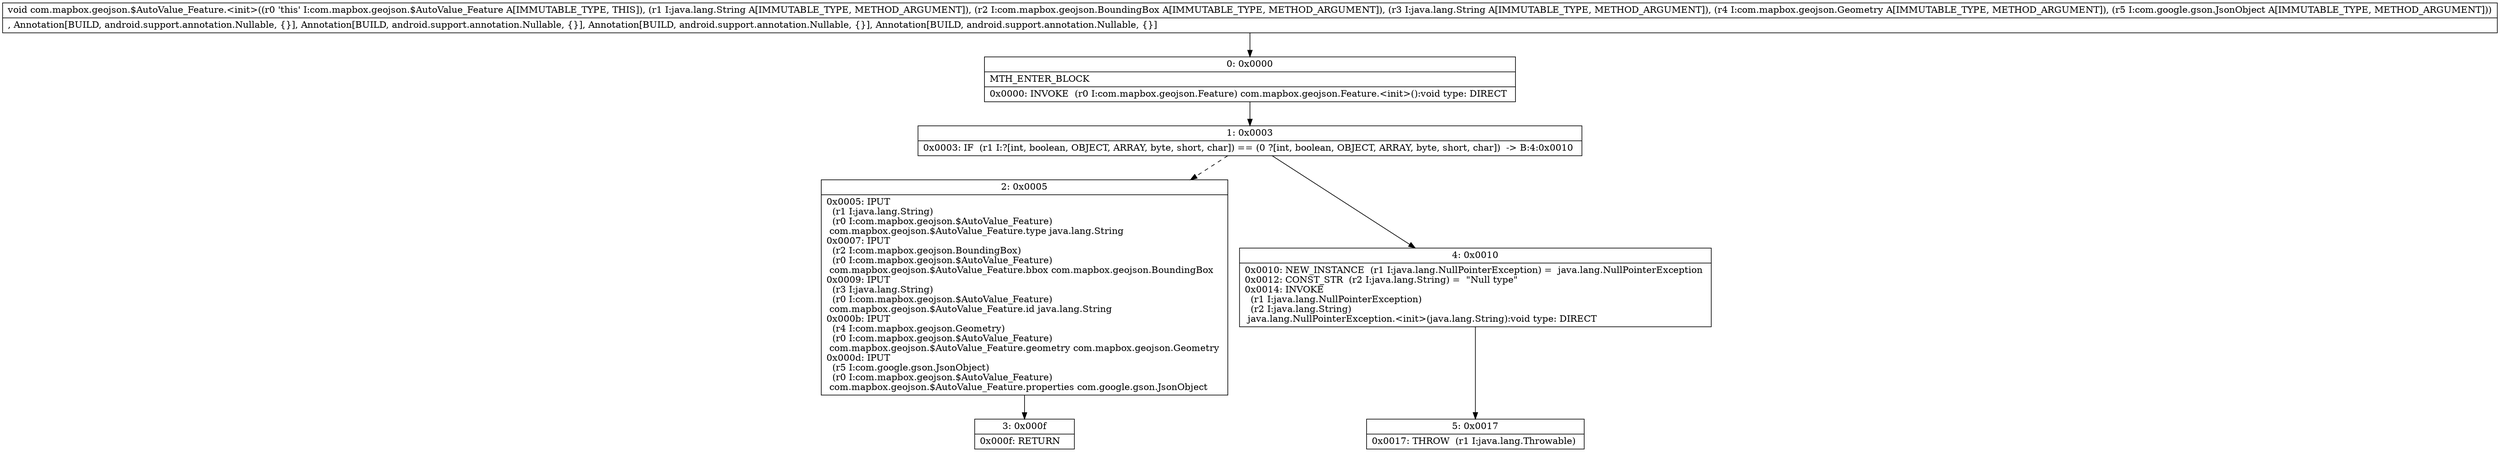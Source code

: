 digraph "CFG forcom.mapbox.geojson.$AutoValue_Feature.\<init\>(Ljava\/lang\/String;Lcom\/mapbox\/geojson\/BoundingBox;Ljava\/lang\/String;Lcom\/mapbox\/geojson\/Geometry;Lcom\/google\/gson\/JsonObject;)V" {
Node_0 [shape=record,label="{0\:\ 0x0000|MTH_ENTER_BLOCK\l|0x0000: INVOKE  (r0 I:com.mapbox.geojson.Feature) com.mapbox.geojson.Feature.\<init\>():void type: DIRECT \l}"];
Node_1 [shape=record,label="{1\:\ 0x0003|0x0003: IF  (r1 I:?[int, boolean, OBJECT, ARRAY, byte, short, char]) == (0 ?[int, boolean, OBJECT, ARRAY, byte, short, char])  \-\> B:4:0x0010 \l}"];
Node_2 [shape=record,label="{2\:\ 0x0005|0x0005: IPUT  \l  (r1 I:java.lang.String)\l  (r0 I:com.mapbox.geojson.$AutoValue_Feature)\l com.mapbox.geojson.$AutoValue_Feature.type java.lang.String \l0x0007: IPUT  \l  (r2 I:com.mapbox.geojson.BoundingBox)\l  (r0 I:com.mapbox.geojson.$AutoValue_Feature)\l com.mapbox.geojson.$AutoValue_Feature.bbox com.mapbox.geojson.BoundingBox \l0x0009: IPUT  \l  (r3 I:java.lang.String)\l  (r0 I:com.mapbox.geojson.$AutoValue_Feature)\l com.mapbox.geojson.$AutoValue_Feature.id java.lang.String \l0x000b: IPUT  \l  (r4 I:com.mapbox.geojson.Geometry)\l  (r0 I:com.mapbox.geojson.$AutoValue_Feature)\l com.mapbox.geojson.$AutoValue_Feature.geometry com.mapbox.geojson.Geometry \l0x000d: IPUT  \l  (r5 I:com.google.gson.JsonObject)\l  (r0 I:com.mapbox.geojson.$AutoValue_Feature)\l com.mapbox.geojson.$AutoValue_Feature.properties com.google.gson.JsonObject \l}"];
Node_3 [shape=record,label="{3\:\ 0x000f|0x000f: RETURN   \l}"];
Node_4 [shape=record,label="{4\:\ 0x0010|0x0010: NEW_INSTANCE  (r1 I:java.lang.NullPointerException) =  java.lang.NullPointerException \l0x0012: CONST_STR  (r2 I:java.lang.String) =  \"Null type\" \l0x0014: INVOKE  \l  (r1 I:java.lang.NullPointerException)\l  (r2 I:java.lang.String)\l java.lang.NullPointerException.\<init\>(java.lang.String):void type: DIRECT \l}"];
Node_5 [shape=record,label="{5\:\ 0x0017|0x0017: THROW  (r1 I:java.lang.Throwable) \l}"];
MethodNode[shape=record,label="{void com.mapbox.geojson.$AutoValue_Feature.\<init\>((r0 'this' I:com.mapbox.geojson.$AutoValue_Feature A[IMMUTABLE_TYPE, THIS]), (r1 I:java.lang.String A[IMMUTABLE_TYPE, METHOD_ARGUMENT]), (r2 I:com.mapbox.geojson.BoundingBox A[IMMUTABLE_TYPE, METHOD_ARGUMENT]), (r3 I:java.lang.String A[IMMUTABLE_TYPE, METHOD_ARGUMENT]), (r4 I:com.mapbox.geojson.Geometry A[IMMUTABLE_TYPE, METHOD_ARGUMENT]), (r5 I:com.google.gson.JsonObject A[IMMUTABLE_TYPE, METHOD_ARGUMENT]))  | , Annotation[BUILD, android.support.annotation.Nullable, \{\}], Annotation[BUILD, android.support.annotation.Nullable, \{\}], Annotation[BUILD, android.support.annotation.Nullable, \{\}], Annotation[BUILD, android.support.annotation.Nullable, \{\}]\l}"];
MethodNode -> Node_0;
Node_0 -> Node_1;
Node_1 -> Node_2[style=dashed];
Node_1 -> Node_4;
Node_2 -> Node_3;
Node_4 -> Node_5;
}

